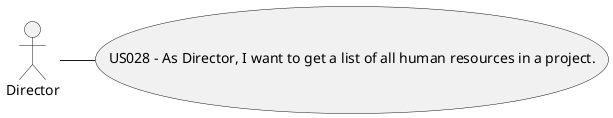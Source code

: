 @startuml
'https://plantuml.com/use-case-diagram

actor Director
usecase  (US028 - As Director, I want to get a list of all human resources in a project.)

:Director: -right-  (US028 - As Director, I want to get a list of all human resources in a project.)

@enduml